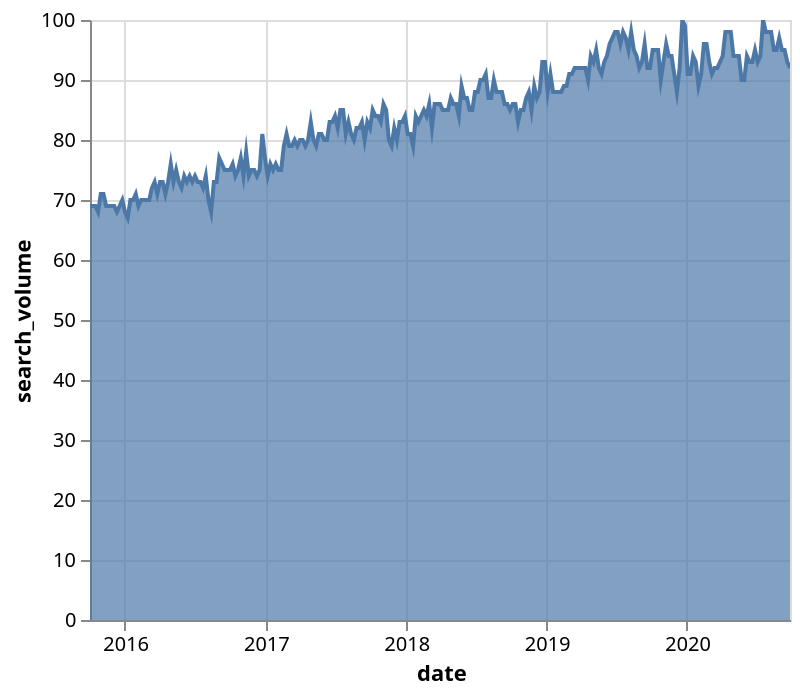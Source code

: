 {"config": {"view": {"continuousWidth": 400, "continuousHeight": 300}}, "data": {"name": "data-3f8d719a60160209dce66476ca5a315a"}, "mark": {"type": "area", "line": true}, "encoding": {"x": {"type": "temporal", "field": "date"}, "y": {"type": "quantitative", "field": "search_volume"}}, "selection": {"selector002": {"type": "interval", "bind": "scales", "encodings": ["x", "y"]}}, "width": "container", "$schema": "https://vega.github.io/schema/vega-lite/v4.8.1.json", "datasets": {"data-3f8d719a60160209dce66476ca5a315a": [{"date": "2015-10-04T00:00:00", "search_volume": 69, "isPartial": "False"}, {"date": "2015-10-11T00:00:00", "search_volume": 69, "isPartial": "False"}, {"date": "2015-10-18T00:00:00", "search_volume": 69, "isPartial": "False"}, {"date": "2015-10-25T00:00:00", "search_volume": 68, "isPartial": "False"}, {"date": "2015-11-01T00:00:00", "search_volume": 71, "isPartial": "False"}, {"date": "2015-11-08T00:00:00", "search_volume": 71, "isPartial": "False"}, {"date": "2015-11-15T00:00:00", "search_volume": 69, "isPartial": "False"}, {"date": "2015-11-22T00:00:00", "search_volume": 69, "isPartial": "False"}, {"date": "2015-11-29T00:00:00", "search_volume": 69, "isPartial": "False"}, {"date": "2015-12-06T00:00:00", "search_volume": 69, "isPartial": "False"}, {"date": "2015-12-13T00:00:00", "search_volume": 68, "isPartial": "False"}, {"date": "2015-12-20T00:00:00", "search_volume": 69, "isPartial": "False"}, {"date": "2015-12-27T00:00:00", "search_volume": 70, "isPartial": "False"}, {"date": "2016-01-03T00:00:00", "search_volume": 68, "isPartial": "False"}, {"date": "2016-01-10T00:00:00", "search_volume": 67, "isPartial": "False"}, {"date": "2016-01-17T00:00:00", "search_volume": 70, "isPartial": "False"}, {"date": "2016-01-24T00:00:00", "search_volume": 70, "isPartial": "False"}, {"date": "2016-01-31T00:00:00", "search_volume": 71, "isPartial": "False"}, {"date": "2016-02-07T00:00:00", "search_volume": 69, "isPartial": "False"}, {"date": "2016-02-14T00:00:00", "search_volume": 70, "isPartial": "False"}, {"date": "2016-02-21T00:00:00", "search_volume": 70, "isPartial": "False"}, {"date": "2016-02-28T00:00:00", "search_volume": 70, "isPartial": "False"}, {"date": "2016-03-06T00:00:00", "search_volume": 70, "isPartial": "False"}, {"date": "2016-03-13T00:00:00", "search_volume": 72, "isPartial": "False"}, {"date": "2016-03-20T00:00:00", "search_volume": 73, "isPartial": "False"}, {"date": "2016-03-27T00:00:00", "search_volume": 71, "isPartial": "False"}, {"date": "2016-04-03T00:00:00", "search_volume": 73, "isPartial": "False"}, {"date": "2016-04-10T00:00:00", "search_volume": 73, "isPartial": "False"}, {"date": "2016-04-17T00:00:00", "search_volume": 71, "isPartial": "False"}, {"date": "2016-04-24T00:00:00", "search_volume": 73, "isPartial": "False"}, {"date": "2016-05-01T00:00:00", "search_volume": 76, "isPartial": "False"}, {"date": "2016-05-08T00:00:00", "search_volume": 73, "isPartial": "False"}, {"date": "2016-05-15T00:00:00", "search_volume": 75, "isPartial": "False"}, {"date": "2016-05-22T00:00:00", "search_volume": 73, "isPartial": "False"}, {"date": "2016-05-29T00:00:00", "search_volume": 72, "isPartial": "False"}, {"date": "2016-06-05T00:00:00", "search_volume": 74, "isPartial": "False"}, {"date": "2016-06-12T00:00:00", "search_volume": 73, "isPartial": "False"}, {"date": "2016-06-19T00:00:00", "search_volume": 74, "isPartial": "False"}, {"date": "2016-06-26T00:00:00", "search_volume": 73, "isPartial": "False"}, {"date": "2016-07-03T00:00:00", "search_volume": 74, "isPartial": "False"}, {"date": "2016-07-10T00:00:00", "search_volume": 73, "isPartial": "False"}, {"date": "2016-07-17T00:00:00", "search_volume": 73, "isPartial": "False"}, {"date": "2016-07-24T00:00:00", "search_volume": 72, "isPartial": "False"}, {"date": "2016-07-31T00:00:00", "search_volume": 74, "isPartial": "False"}, {"date": "2016-08-07T00:00:00", "search_volume": 70, "isPartial": "False"}, {"date": "2016-08-14T00:00:00", "search_volume": 68, "isPartial": "False"}, {"date": "2016-08-21T00:00:00", "search_volume": 73, "isPartial": "False"}, {"date": "2016-08-28T00:00:00", "search_volume": 73, "isPartial": "False"}, {"date": "2016-09-04T00:00:00", "search_volume": 77, "isPartial": "False"}, {"date": "2016-09-11T00:00:00", "search_volume": 76, "isPartial": "False"}, {"date": "2016-09-18T00:00:00", "search_volume": 75, "isPartial": "False"}, {"date": "2016-09-25T00:00:00", "search_volume": 75, "isPartial": "False"}, {"date": "2016-10-02T00:00:00", "search_volume": 75, "isPartial": "False"}, {"date": "2016-10-09T00:00:00", "search_volume": 76, "isPartial": "False"}, {"date": "2016-10-16T00:00:00", "search_volume": 74, "isPartial": "False"}, {"date": "2016-10-23T00:00:00", "search_volume": 75, "isPartial": "False"}, {"date": "2016-10-30T00:00:00", "search_volume": 77, "isPartial": "False"}, {"date": "2016-11-06T00:00:00", "search_volume": 74, "isPartial": "False"}, {"date": "2016-11-13T00:00:00", "search_volume": 78, "isPartial": "False"}, {"date": "2016-11-20T00:00:00", "search_volume": 74, "isPartial": "False"}, {"date": "2016-11-27T00:00:00", "search_volume": 75, "isPartial": "False"}, {"date": "2016-12-04T00:00:00", "search_volume": 75, "isPartial": "False"}, {"date": "2016-12-11T00:00:00", "search_volume": 74, "isPartial": "False"}, {"date": "2016-12-18T00:00:00", "search_volume": 75, "isPartial": "False"}, {"date": "2016-12-25T00:00:00", "search_volume": 81, "isPartial": "False"}, {"date": "2017-01-01T00:00:00", "search_volume": 77, "isPartial": "False"}, {"date": "2017-01-08T00:00:00", "search_volume": 74, "isPartial": "False"}, {"date": "2017-01-15T00:00:00", "search_volume": 76, "isPartial": "False"}, {"date": "2017-01-22T00:00:00", "search_volume": 75, "isPartial": "False"}, {"date": "2017-01-29T00:00:00", "search_volume": 76, "isPartial": "False"}, {"date": "2017-02-05T00:00:00", "search_volume": 75, "isPartial": "False"}, {"date": "2017-02-12T00:00:00", "search_volume": 75, "isPartial": "False"}, {"date": "2017-02-19T00:00:00", "search_volume": 79, "isPartial": "False"}, {"date": "2017-02-26T00:00:00", "search_volume": 81, "isPartial": "False"}, {"date": "2017-03-05T00:00:00", "search_volume": 79, "isPartial": "False"}, {"date": "2017-03-12T00:00:00", "search_volume": 79, "isPartial": "False"}, {"date": "2017-03-19T00:00:00", "search_volume": 80, "isPartial": "False"}, {"date": "2017-03-26T00:00:00", "search_volume": 79, "isPartial": "False"}, {"date": "2017-04-02T00:00:00", "search_volume": 80, "isPartial": "False"}, {"date": "2017-04-09T00:00:00", "search_volume": 80, "isPartial": "False"}, {"date": "2017-04-16T00:00:00", "search_volume": 79, "isPartial": "False"}, {"date": "2017-04-23T00:00:00", "search_volume": 80, "isPartial": "False"}, {"date": "2017-04-30T00:00:00", "search_volume": 83, "isPartial": "False"}, {"date": "2017-05-07T00:00:00", "search_volume": 80, "isPartial": "False"}, {"date": "2017-05-14T00:00:00", "search_volume": 79, "isPartial": "False"}, {"date": "2017-05-21T00:00:00", "search_volume": 81, "isPartial": "False"}, {"date": "2017-05-28T00:00:00", "search_volume": 81, "isPartial": "False"}, {"date": "2017-06-04T00:00:00", "search_volume": 80, "isPartial": "False"}, {"date": "2017-06-11T00:00:00", "search_volume": 80, "isPartial": "False"}, {"date": "2017-06-18T00:00:00", "search_volume": 83, "isPartial": "False"}, {"date": "2017-06-25T00:00:00", "search_volume": 83, "isPartial": "False"}, {"date": "2017-07-02T00:00:00", "search_volume": 84, "isPartial": "False"}, {"date": "2017-07-09T00:00:00", "search_volume": 82, "isPartial": "False"}, {"date": "2017-07-16T00:00:00", "search_volume": 85, "isPartial": "False"}, {"date": "2017-07-23T00:00:00", "search_volume": 85, "isPartial": "False"}, {"date": "2017-07-30T00:00:00", "search_volume": 81, "isPartial": "False"}, {"date": "2017-08-06T00:00:00", "search_volume": 83, "isPartial": "False"}, {"date": "2017-08-13T00:00:00", "search_volume": 81, "isPartial": "False"}, {"date": "2017-08-20T00:00:00", "search_volume": 80, "isPartial": "False"}, {"date": "2017-08-27T00:00:00", "search_volume": 82, "isPartial": "False"}, {"date": "2017-09-03T00:00:00", "search_volume": 82, "isPartial": "False"}, {"date": "2017-09-10T00:00:00", "search_volume": 83, "isPartial": "False"}, {"date": "2017-09-17T00:00:00", "search_volume": 80, "isPartial": "False"}, {"date": "2017-09-24T00:00:00", "search_volume": 83, "isPartial": "False"}, {"date": "2017-10-01T00:00:00", "search_volume": 82, "isPartial": "False"}, {"date": "2017-10-08T00:00:00", "search_volume": 85, "isPartial": "False"}, {"date": "2017-10-15T00:00:00", "search_volume": 84, "isPartial": "False"}, {"date": "2017-10-22T00:00:00", "search_volume": 84, "isPartial": "False"}, {"date": "2017-10-29T00:00:00", "search_volume": 83, "isPartial": "False"}, {"date": "2017-11-05T00:00:00", "search_volume": 86, "isPartial": "False"}, {"date": "2017-11-12T00:00:00", "search_volume": 85, "isPartial": "False"}, {"date": "2017-11-19T00:00:00", "search_volume": 80, "isPartial": "False"}, {"date": "2017-11-26T00:00:00", "search_volume": 79, "isPartial": "False"}, {"date": "2017-12-03T00:00:00", "search_volume": 82, "isPartial": "False"}, {"date": "2017-12-10T00:00:00", "search_volume": 80, "isPartial": "False"}, {"date": "2017-12-17T00:00:00", "search_volume": 83, "isPartial": "False"}, {"date": "2017-12-24T00:00:00", "search_volume": 83, "isPartial": "False"}, {"date": "2017-12-31T00:00:00", "search_volume": 84, "isPartial": "False"}, {"date": "2018-01-07T00:00:00", "search_volume": 81, "isPartial": "False"}, {"date": "2018-01-14T00:00:00", "search_volume": 81, "isPartial": "False"}, {"date": "2018-01-21T00:00:00", "search_volume": 79, "isPartial": "False"}, {"date": "2018-01-28T00:00:00", "search_volume": 84, "isPartial": "False"}, {"date": "2018-02-04T00:00:00", "search_volume": 83, "isPartial": "False"}, {"date": "2018-02-11T00:00:00", "search_volume": 84, "isPartial": "False"}, {"date": "2018-02-18T00:00:00", "search_volume": 85, "isPartial": "False"}, {"date": "2018-02-25T00:00:00", "search_volume": 84, "isPartial": "False"}, {"date": "2018-03-04T00:00:00", "search_volume": 86, "isPartial": "False"}, {"date": "2018-03-11T00:00:00", "search_volume": 82, "isPartial": "False"}, {"date": "2018-03-18T00:00:00", "search_volume": 86, "isPartial": "False"}, {"date": "2018-03-25T00:00:00", "search_volume": 86, "isPartial": "False"}, {"date": "2018-04-01T00:00:00", "search_volume": 86, "isPartial": "False"}, {"date": "2018-04-08T00:00:00", "search_volume": 85, "isPartial": "False"}, {"date": "2018-04-15T00:00:00", "search_volume": 85, "isPartial": "False"}, {"date": "2018-04-22T00:00:00", "search_volume": 85, "isPartial": "False"}, {"date": "2018-04-29T00:00:00", "search_volume": 87, "isPartial": "False"}, {"date": "2018-05-06T00:00:00", "search_volume": 86, "isPartial": "False"}, {"date": "2018-05-13T00:00:00", "search_volume": 86, "isPartial": "False"}, {"date": "2018-05-20T00:00:00", "search_volume": 84, "isPartial": "False"}, {"date": "2018-05-27T00:00:00", "search_volume": 89, "isPartial": "False"}, {"date": "2018-06-03T00:00:00", "search_volume": 87, "isPartial": "False"}, {"date": "2018-06-10T00:00:00", "search_volume": 87, "isPartial": "False"}, {"date": "2018-06-17T00:00:00", "search_volume": 85, "isPartial": "False"}, {"date": "2018-06-24T00:00:00", "search_volume": 85, "isPartial": "False"}, {"date": "2018-07-01T00:00:00", "search_volume": 88, "isPartial": "False"}, {"date": "2018-07-08T00:00:00", "search_volume": 88, "isPartial": "False"}, {"date": "2018-07-15T00:00:00", "search_volume": 90, "isPartial": "False"}, {"date": "2018-07-22T00:00:00", "search_volume": 90, "isPartial": "False"}, {"date": "2018-07-29T00:00:00", "search_volume": 91, "isPartial": "False"}, {"date": "2018-08-05T00:00:00", "search_volume": 87, "isPartial": "False"}, {"date": "2018-08-12T00:00:00", "search_volume": 87, "isPartial": "False"}, {"date": "2018-08-19T00:00:00", "search_volume": 90, "isPartial": "False"}, {"date": "2018-08-26T00:00:00", "search_volume": 88, "isPartial": "False"}, {"date": "2018-09-02T00:00:00", "search_volume": 88, "isPartial": "False"}, {"date": "2018-09-09T00:00:00", "search_volume": 88, "isPartial": "False"}, {"date": "2018-09-16T00:00:00", "search_volume": 86, "isPartial": "False"}, {"date": "2018-09-23T00:00:00", "search_volume": 86, "isPartial": "False"}, {"date": "2018-09-30T00:00:00", "search_volume": 85, "isPartial": "False"}, {"date": "2018-10-07T00:00:00", "search_volume": 86, "isPartial": "False"}, {"date": "2018-10-14T00:00:00", "search_volume": 86, "isPartial": "False"}, {"date": "2018-10-21T00:00:00", "search_volume": 83, "isPartial": "False"}, {"date": "2018-10-28T00:00:00", "search_volume": 85, "isPartial": "False"}, {"date": "2018-11-04T00:00:00", "search_volume": 85, "isPartial": "False"}, {"date": "2018-11-11T00:00:00", "search_volume": 87, "isPartial": "False"}, {"date": "2018-11-18T00:00:00", "search_volume": 88, "isPartial": "False"}, {"date": "2018-11-25T00:00:00", "search_volume": 85, "isPartial": "False"}, {"date": "2018-12-02T00:00:00", "search_volume": 89, "isPartial": "False"}, {"date": "2018-12-09T00:00:00", "search_volume": 87, "isPartial": "False"}, {"date": "2018-12-16T00:00:00", "search_volume": 88, "isPartial": "False"}, {"date": "2018-12-23T00:00:00", "search_volume": 93, "isPartial": "False"}, {"date": "2018-12-30T00:00:00", "search_volume": 93, "isPartial": "False"}, {"date": "2019-01-06T00:00:00", "search_volume": 88, "isPartial": "False"}, {"date": "2019-01-13T00:00:00", "search_volume": 91, "isPartial": "False"}, {"date": "2019-01-20T00:00:00", "search_volume": 88, "isPartial": "False"}, {"date": "2019-01-27T00:00:00", "search_volume": 88, "isPartial": "False"}, {"date": "2019-02-03T00:00:00", "search_volume": 88, "isPartial": "False"}, {"date": "2019-02-10T00:00:00", "search_volume": 88, "isPartial": "False"}, {"date": "2019-02-17T00:00:00", "search_volume": 89, "isPartial": "False"}, {"date": "2019-02-24T00:00:00", "search_volume": 89, "isPartial": "False"}, {"date": "2019-03-03T00:00:00", "search_volume": 91, "isPartial": "False"}, {"date": "2019-03-10T00:00:00", "search_volume": 91, "isPartial": "False"}, {"date": "2019-03-17T00:00:00", "search_volume": 92, "isPartial": "False"}, {"date": "2019-03-24T00:00:00", "search_volume": 92, "isPartial": "False"}, {"date": "2019-03-31T00:00:00", "search_volume": 92, "isPartial": "False"}, {"date": "2019-04-07T00:00:00", "search_volume": 92, "isPartial": "False"}, {"date": "2019-04-14T00:00:00", "search_volume": 92, "isPartial": "False"}, {"date": "2019-04-21T00:00:00", "search_volume": 90, "isPartial": "False"}, {"date": "2019-04-28T00:00:00", "search_volume": 94, "isPartial": "False"}, {"date": "2019-05-05T00:00:00", "search_volume": 93, "isPartial": "False"}, {"date": "2019-05-12T00:00:00", "search_volume": 95, "isPartial": "False"}, {"date": "2019-05-19T00:00:00", "search_volume": 92, "isPartial": "False"}, {"date": "2019-05-26T00:00:00", "search_volume": 91, "isPartial": "False"}, {"date": "2019-06-02T00:00:00", "search_volume": 93, "isPartial": "False"}, {"date": "2019-06-09T00:00:00", "search_volume": 94, "isPartial": "False"}, {"date": "2019-06-16T00:00:00", "search_volume": 96, "isPartial": "False"}, {"date": "2019-06-23T00:00:00", "search_volume": 97, "isPartial": "False"}, {"date": "2019-06-30T00:00:00", "search_volume": 98, "isPartial": "False"}, {"date": "2019-07-07T00:00:00", "search_volume": 98, "isPartial": "False"}, {"date": "2019-07-14T00:00:00", "search_volume": 96, "isPartial": "False"}, {"date": "2019-07-21T00:00:00", "search_volume": 98, "isPartial": "False"}, {"date": "2019-07-28T00:00:00", "search_volume": 97, "isPartial": "False"}, {"date": "2019-08-04T00:00:00", "search_volume": 95, "isPartial": "False"}, {"date": "2019-08-11T00:00:00", "search_volume": 98, "isPartial": "False"}, {"date": "2019-08-18T00:00:00", "search_volume": 95, "isPartial": "False"}, {"date": "2019-08-25T00:00:00", "search_volume": 94, "isPartial": "False"}, {"date": "2019-09-01T00:00:00", "search_volume": 92, "isPartial": "False"}, {"date": "2019-09-08T00:00:00", "search_volume": 93, "isPartial": "False"}, {"date": "2019-09-15T00:00:00", "search_volume": 96, "isPartial": "False"}, {"date": "2019-09-22T00:00:00", "search_volume": 92, "isPartial": "False"}, {"date": "2019-09-29T00:00:00", "search_volume": 92, "isPartial": "False"}, {"date": "2019-10-06T00:00:00", "search_volume": 95, "isPartial": "False"}, {"date": "2019-10-13T00:00:00", "search_volume": 95, "isPartial": "False"}, {"date": "2019-10-20T00:00:00", "search_volume": 95, "isPartial": "False"}, {"date": "2019-10-27T00:00:00", "search_volume": 90, "isPartial": "False"}, {"date": "2019-11-03T00:00:00", "search_volume": 93, "isPartial": "False"}, {"date": "2019-11-10T00:00:00", "search_volume": 96, "isPartial": "False"}, {"date": "2019-11-17T00:00:00", "search_volume": 94, "isPartial": "False"}, {"date": "2019-11-24T00:00:00", "search_volume": 94, "isPartial": "False"}, {"date": "2019-12-01T00:00:00", "search_volume": 91, "isPartial": "False"}, {"date": "2019-12-08T00:00:00", "search_volume": 88, "isPartial": "False"}, {"date": "2019-12-15T00:00:00", "search_volume": 92, "isPartial": "False"}, {"date": "2019-12-22T00:00:00", "search_volume": 100, "isPartial": "False"}, {"date": "2019-12-29T00:00:00", "search_volume": 99, "isPartial": "False"}, {"date": "2020-01-05T00:00:00", "search_volume": 91, "isPartial": "False"}, {"date": "2020-01-12T00:00:00", "search_volume": 91, "isPartial": "False"}, {"date": "2020-01-19T00:00:00", "search_volume": 94, "isPartial": "False"}, {"date": "2020-01-26T00:00:00", "search_volume": 93, "isPartial": "False"}, {"date": "2020-02-02T00:00:00", "search_volume": 89, "isPartial": "False"}, {"date": "2020-02-09T00:00:00", "search_volume": 91, "isPartial": "False"}, {"date": "2020-02-16T00:00:00", "search_volume": 96, "isPartial": "False"}, {"date": "2020-02-23T00:00:00", "search_volume": 96, "isPartial": "False"}, {"date": "2020-03-01T00:00:00", "search_volume": 93, "isPartial": "False"}, {"date": "2020-03-08T00:00:00", "search_volume": 91, "isPartial": "False"}, {"date": "2020-03-15T00:00:00", "search_volume": 92, "isPartial": "False"}, {"date": "2020-03-22T00:00:00", "search_volume": 92, "isPartial": "False"}, {"date": "2020-03-29T00:00:00", "search_volume": 93, "isPartial": "False"}, {"date": "2020-04-05T00:00:00", "search_volume": 94, "isPartial": "False"}, {"date": "2020-04-12T00:00:00", "search_volume": 98, "isPartial": "False"}, {"date": "2020-04-19T00:00:00", "search_volume": 98, "isPartial": "False"}, {"date": "2020-04-26T00:00:00", "search_volume": 98, "isPartial": "False"}, {"date": "2020-05-03T00:00:00", "search_volume": 94, "isPartial": "False"}, {"date": "2020-05-10T00:00:00", "search_volume": 94, "isPartial": "False"}, {"date": "2020-05-17T00:00:00", "search_volume": 94, "isPartial": "False"}, {"date": "2020-05-24T00:00:00", "search_volume": 90, "isPartial": "False"}, {"date": "2020-05-31T00:00:00", "search_volume": 90, "isPartial": "False"}, {"date": "2020-06-07T00:00:00", "search_volume": 94, "isPartial": "False"}, {"date": "2020-06-14T00:00:00", "search_volume": 93, "isPartial": "False"}, {"date": "2020-06-21T00:00:00", "search_volume": 93, "isPartial": "False"}, {"date": "2020-06-28T00:00:00", "search_volume": 95, "isPartial": "False"}, {"date": "2020-07-05T00:00:00", "search_volume": 93, "isPartial": "False"}, {"date": "2020-07-12T00:00:00", "search_volume": 94, "isPartial": "False"}, {"date": "2020-07-19T00:00:00", "search_volume": 100, "isPartial": "False"}, {"date": "2020-07-26T00:00:00", "search_volume": 98, "isPartial": "False"}, {"date": "2020-08-02T00:00:00", "search_volume": 98, "isPartial": "False"}, {"date": "2020-08-09T00:00:00", "search_volume": 98, "isPartial": "False"}, {"date": "2020-08-16T00:00:00", "search_volume": 95, "isPartial": "False"}, {"date": "2020-08-23T00:00:00", "search_volume": 95, "isPartial": "False"}, {"date": "2020-08-30T00:00:00", "search_volume": 97, "isPartial": "False"}, {"date": "2020-09-06T00:00:00", "search_volume": 95, "isPartial": "False"}, {"date": "2020-09-13T00:00:00", "search_volume": 95, "isPartial": "False"}, {"date": "2020-09-20T00:00:00", "search_volume": 93, "isPartial": "False"}, {"date": "2020-09-27T00:00:00", "search_volume": 92, "isPartial": "True"}]}}